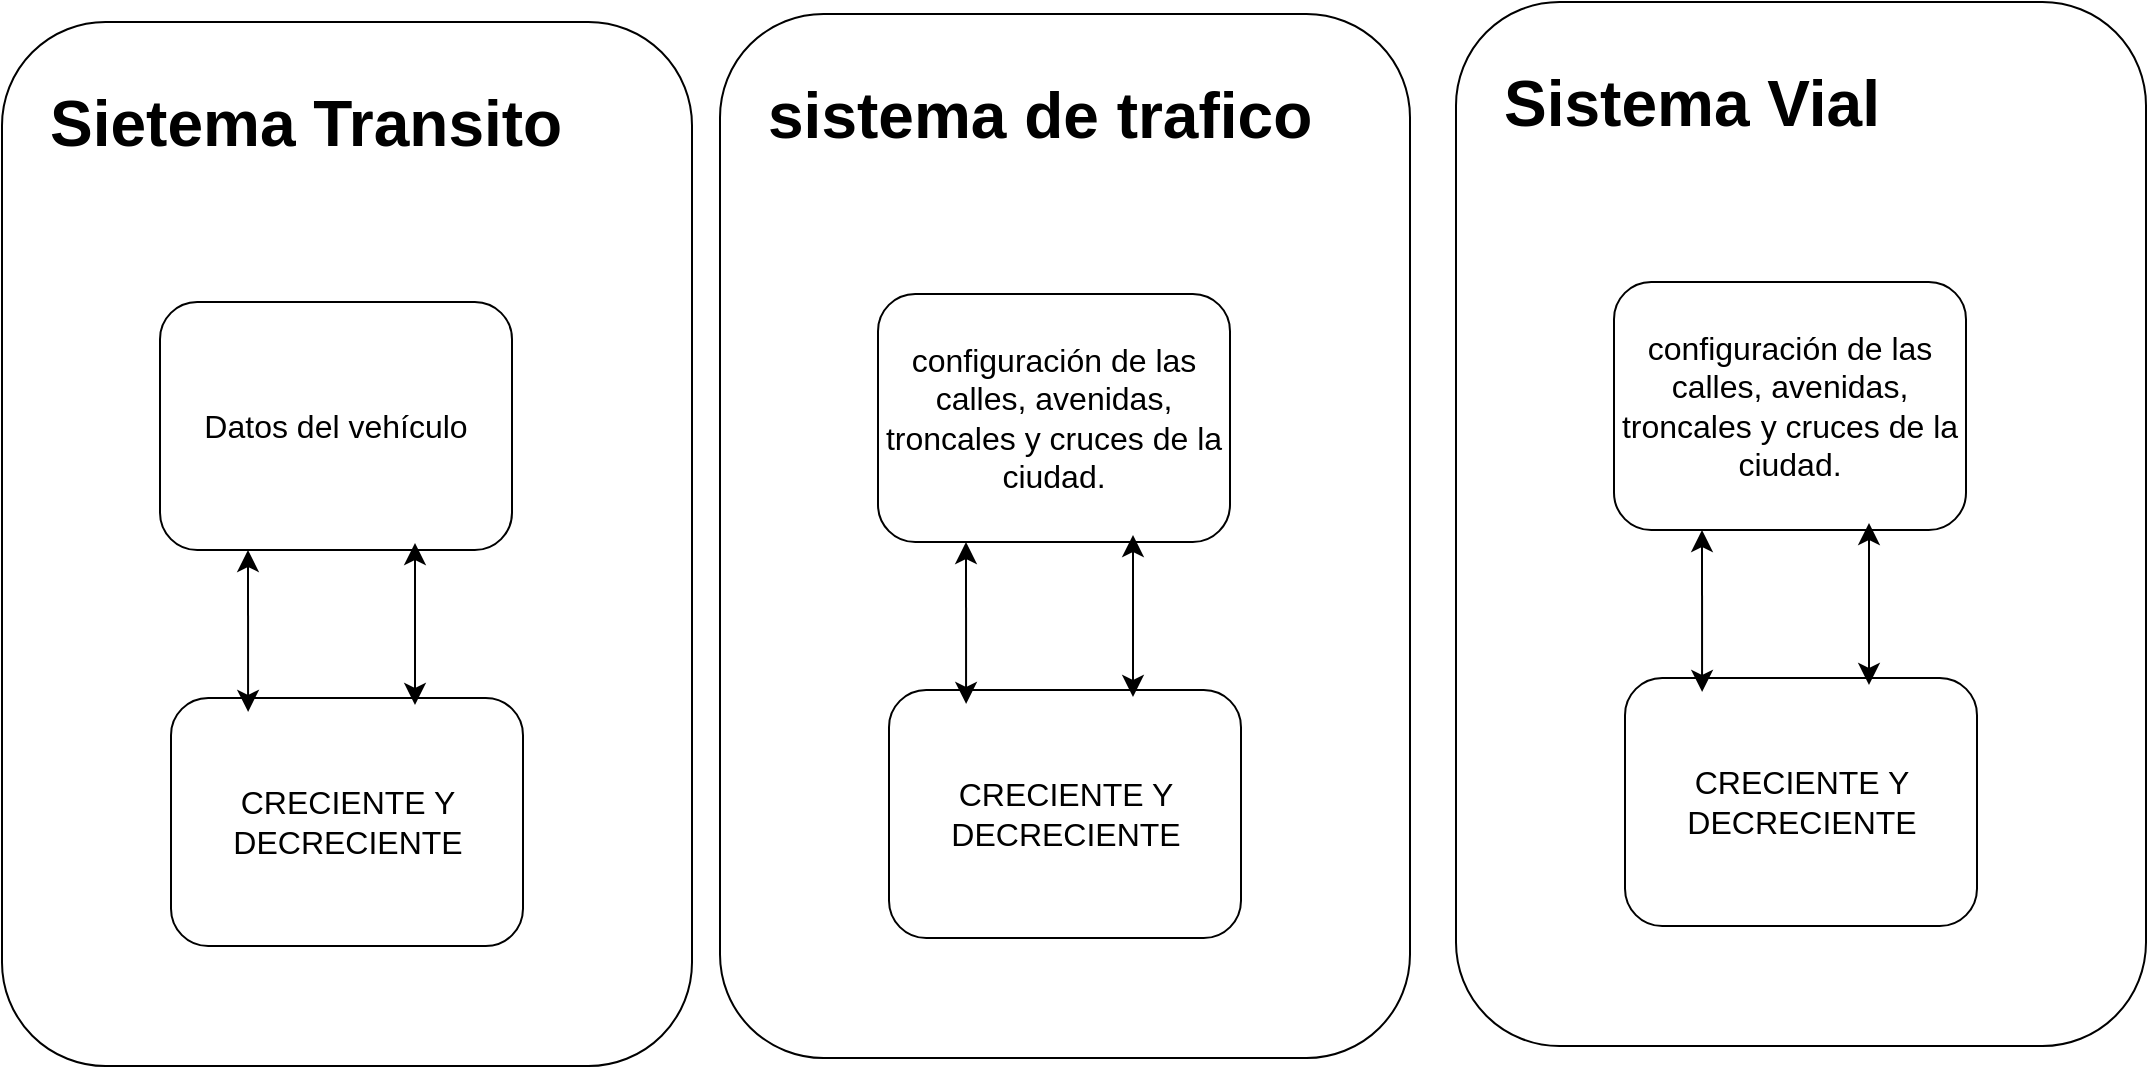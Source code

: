 <mxfile version="22.0.4" type="github">
  <diagram name="Página-1" id="AysnGzca34H0bqwZpEvq">
    <mxGraphModel dx="2142" dy="817" grid="0" gridSize="10" guides="1" tooltips="1" connect="1" arrows="1" fold="1" page="0" pageScale="1" pageWidth="827" pageHeight="1169" math="0" shadow="0">
      <root>
        <mxCell id="0" />
        <mxCell id="1" parent="0" />
        <mxCell id="18RmB45_xBtrGWVuBtpT-3" value="" style="rounded=1;whiteSpace=wrap;html=1;fontSize=16;" vertex="1" parent="1">
          <mxGeometry x="-467" y="34" width="345" height="522" as="geometry" />
        </mxCell>
        <mxCell id="18RmB45_xBtrGWVuBtpT-4" value="Datos del vehículo" style="rounded=1;whiteSpace=wrap;html=1;fontSize=16;" vertex="1" parent="1">
          <mxGeometry x="-388" y="174" width="176" height="124" as="geometry" />
        </mxCell>
        <mxCell id="18RmB45_xBtrGWVuBtpT-5" value="CRECIENTE Y DECRECIENTE" style="rounded=1;whiteSpace=wrap;html=1;fontSize=16;" vertex="1" parent="1">
          <mxGeometry x="-382.5" y="372" width="176" height="124" as="geometry" />
        </mxCell>
        <mxCell id="18RmB45_xBtrGWVuBtpT-6" value="" style="endArrow=classic;startArrow=classic;html=1;rounded=0;fontSize=12;startSize=8;endSize=8;curved=1;entryX=0.25;entryY=1;entryDx=0;entryDy=0;exitX=0.219;exitY=0.056;exitDx=0;exitDy=0;exitPerimeter=0;" edge="1" parent="1" source="18RmB45_xBtrGWVuBtpT-5" target="18RmB45_xBtrGWVuBtpT-4">
          <mxGeometry width="50" height="50" relative="1" as="geometry">
            <mxPoint x="-407.5" y="611" as="sourcePoint" />
            <mxPoint x="-357.5" y="561" as="targetPoint" />
          </mxGeometry>
        </mxCell>
        <mxCell id="18RmB45_xBtrGWVuBtpT-7" value="" style="endArrow=classic;startArrow=classic;html=1;rounded=0;fontSize=12;startSize=8;endSize=8;curved=1;entryX=0.25;entryY=1;entryDx=0;entryDy=0;exitX=0.219;exitY=0.056;exitDx=0;exitDy=0;exitPerimeter=0;" edge="1" parent="1">
          <mxGeometry width="50" height="50" relative="1" as="geometry">
            <mxPoint x="-260.5" y="375.5" as="sourcePoint" />
            <mxPoint x="-260.5" y="294.5" as="targetPoint" />
          </mxGeometry>
        </mxCell>
        <mxCell id="18RmB45_xBtrGWVuBtpT-8" value="&lt;h1&gt;Sietema Transito&lt;/h1&gt;" style="text;html=1;strokeColor=none;fillColor=none;spacing=5;spacingTop=-20;whiteSpace=wrap;overflow=hidden;rounded=0;fontSize=16;" vertex="1" parent="1">
          <mxGeometry x="-448.5" y="55" width="319.5" height="86" as="geometry" />
        </mxCell>
        <mxCell id="18RmB45_xBtrGWVuBtpT-9" value="" style="rounded=1;whiteSpace=wrap;html=1;fontSize=16;" vertex="1" parent="1">
          <mxGeometry x="-108" y="30" width="345" height="522" as="geometry" />
        </mxCell>
        <mxCell id="18RmB45_xBtrGWVuBtpT-10" value="configuración de las calles, avenidas, troncales y cruces de la ciudad." style="rounded=1;whiteSpace=wrap;html=1;fontSize=16;" vertex="1" parent="1">
          <mxGeometry x="-29" y="170" width="176" height="124" as="geometry" />
        </mxCell>
        <mxCell id="18RmB45_xBtrGWVuBtpT-11" value="CRECIENTE Y DECRECIENTE" style="rounded=1;whiteSpace=wrap;html=1;fontSize=16;" vertex="1" parent="1">
          <mxGeometry x="-23.5" y="368" width="176" height="124" as="geometry" />
        </mxCell>
        <mxCell id="18RmB45_xBtrGWVuBtpT-12" value="" style="endArrow=classic;startArrow=classic;html=1;rounded=0;fontSize=12;startSize=8;endSize=8;curved=1;entryX=0.25;entryY=1;entryDx=0;entryDy=0;exitX=0.219;exitY=0.056;exitDx=0;exitDy=0;exitPerimeter=0;" edge="1" parent="1" source="18RmB45_xBtrGWVuBtpT-11" target="18RmB45_xBtrGWVuBtpT-10">
          <mxGeometry width="50" height="50" relative="1" as="geometry">
            <mxPoint x="-48.5" y="607" as="sourcePoint" />
            <mxPoint x="1.5" y="557" as="targetPoint" />
          </mxGeometry>
        </mxCell>
        <mxCell id="18RmB45_xBtrGWVuBtpT-13" value="" style="endArrow=classic;startArrow=classic;html=1;rounded=0;fontSize=12;startSize=8;endSize=8;curved=1;entryX=0.25;entryY=1;entryDx=0;entryDy=0;exitX=0.219;exitY=0.056;exitDx=0;exitDy=0;exitPerimeter=0;" edge="1" parent="1">
          <mxGeometry width="50" height="50" relative="1" as="geometry">
            <mxPoint x="98.5" y="371.5" as="sourcePoint" />
            <mxPoint x="98.5" y="290.5" as="targetPoint" />
          </mxGeometry>
        </mxCell>
        <mxCell id="18RmB45_xBtrGWVuBtpT-14" value="&lt;h1&gt;sistema de trafico&lt;/h1&gt;" style="text;html=1;strokeColor=none;fillColor=none;spacing=5;spacingTop=-20;whiteSpace=wrap;overflow=hidden;rounded=0;fontSize=16;" vertex="1" parent="1">
          <mxGeometry x="-89.5" y="51" width="280.5" height="63" as="geometry" />
        </mxCell>
        <mxCell id="18RmB45_xBtrGWVuBtpT-16" value="" style="rounded=1;whiteSpace=wrap;html=1;fontSize=16;" vertex="1" parent="1">
          <mxGeometry x="260" y="24" width="345" height="522" as="geometry" />
        </mxCell>
        <mxCell id="18RmB45_xBtrGWVuBtpT-17" value="configuración de las calles, avenidas, troncales y cruces de la ciudad." style="rounded=1;whiteSpace=wrap;html=1;fontSize=16;" vertex="1" parent="1">
          <mxGeometry x="339" y="164" width="176" height="124" as="geometry" />
        </mxCell>
        <mxCell id="18RmB45_xBtrGWVuBtpT-18" value="CRECIENTE Y DECRECIENTE" style="rounded=1;whiteSpace=wrap;html=1;fontSize=16;" vertex="1" parent="1">
          <mxGeometry x="344.5" y="362" width="176" height="124" as="geometry" />
        </mxCell>
        <mxCell id="18RmB45_xBtrGWVuBtpT-19" value="" style="endArrow=classic;startArrow=classic;html=1;rounded=0;fontSize=12;startSize=8;endSize=8;curved=1;entryX=0.25;entryY=1;entryDx=0;entryDy=0;exitX=0.219;exitY=0.056;exitDx=0;exitDy=0;exitPerimeter=0;" edge="1" parent="1" source="18RmB45_xBtrGWVuBtpT-18" target="18RmB45_xBtrGWVuBtpT-17">
          <mxGeometry width="50" height="50" relative="1" as="geometry">
            <mxPoint x="319.5" y="601" as="sourcePoint" />
            <mxPoint x="369.5" y="551" as="targetPoint" />
          </mxGeometry>
        </mxCell>
        <mxCell id="18RmB45_xBtrGWVuBtpT-20" value="" style="endArrow=classic;startArrow=classic;html=1;rounded=0;fontSize=12;startSize=8;endSize=8;curved=1;entryX=0.25;entryY=1;entryDx=0;entryDy=0;exitX=0.219;exitY=0.056;exitDx=0;exitDy=0;exitPerimeter=0;" edge="1" parent="1">
          <mxGeometry width="50" height="50" relative="1" as="geometry">
            <mxPoint x="466.5" y="365.5" as="sourcePoint" />
            <mxPoint x="466.5" y="284.5" as="targetPoint" />
          </mxGeometry>
        </mxCell>
        <mxCell id="18RmB45_xBtrGWVuBtpT-21" value="&lt;h1&gt;Sistema Vial&lt;/h1&gt;" style="text;html=1;strokeColor=none;fillColor=none;spacing=5;spacingTop=-20;whiteSpace=wrap;overflow=hidden;rounded=0;fontSize=16;" vertex="1" parent="1">
          <mxGeometry x="278.5" y="45" width="319.5" height="86" as="geometry" />
        </mxCell>
      </root>
    </mxGraphModel>
  </diagram>
</mxfile>
